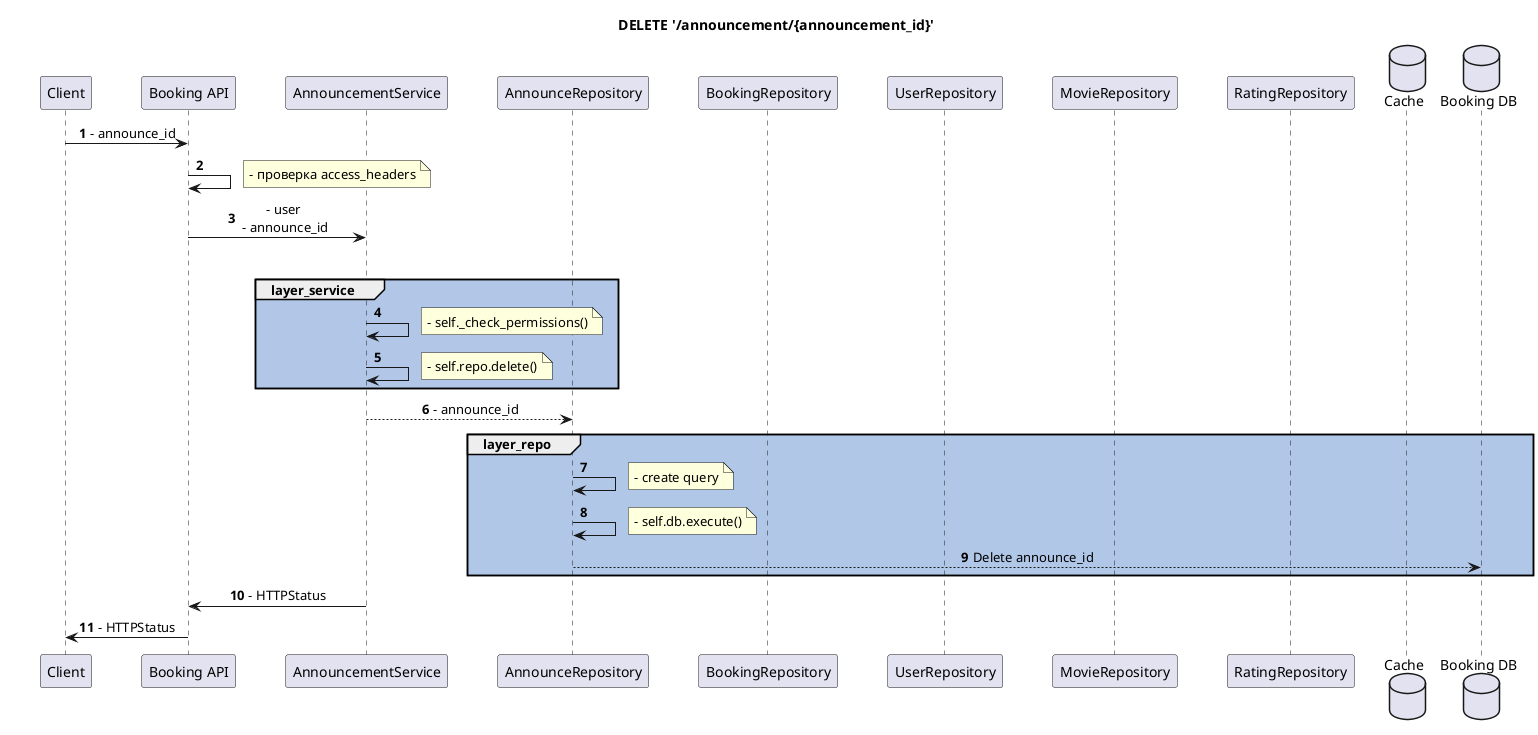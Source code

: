 @startuml layers
' !theme materia
autonumber
skinparam sequence {
    ParticipantPadding 20
    MessageAlign center
}

title DELETE '/announcement/{announcement_id}'

participant Client as Client
participant "Booking API" as API
participant "AnnouncementService" as Service
participant "AnnounceRepository" as AnnounceRepo
participant "BookingRepository" as BookingRepo
participant "UserRepository" as UserRepo
participant "MovieRepository" as MovieRepo
participant "RatingRepository" as RatingRepo
database "Cache" as Cache_Service
database "Booking DB" as DB_Booking


Client -> API: - announce_id
API -> API:
note right
    - проверка access_headers
end note
API -> Service: - user\n - announce_id

group Announcement Service

    group #B2C7E8 layer_service

        Service -> Service
        note right
            - self._check_permissions()
        end note

        Service -> Service
        note right
            - self.repo.delete()
        end note
        end group

        Service --> AnnounceRepo: - announce_id
        group #B1C7E8 layer_repo

            AnnounceRepo -> AnnounceRepo
            note right
                - create query
            end note

            AnnounceRepo -> AnnounceRepo
            note right
                - self.db.execute()
            end note

            AnnounceRepo --> DB_Booking: Delete announce_id
            end group

            Service -> API: - HTTPStatus

            API -> Client: - HTTPStatus
            @enduml